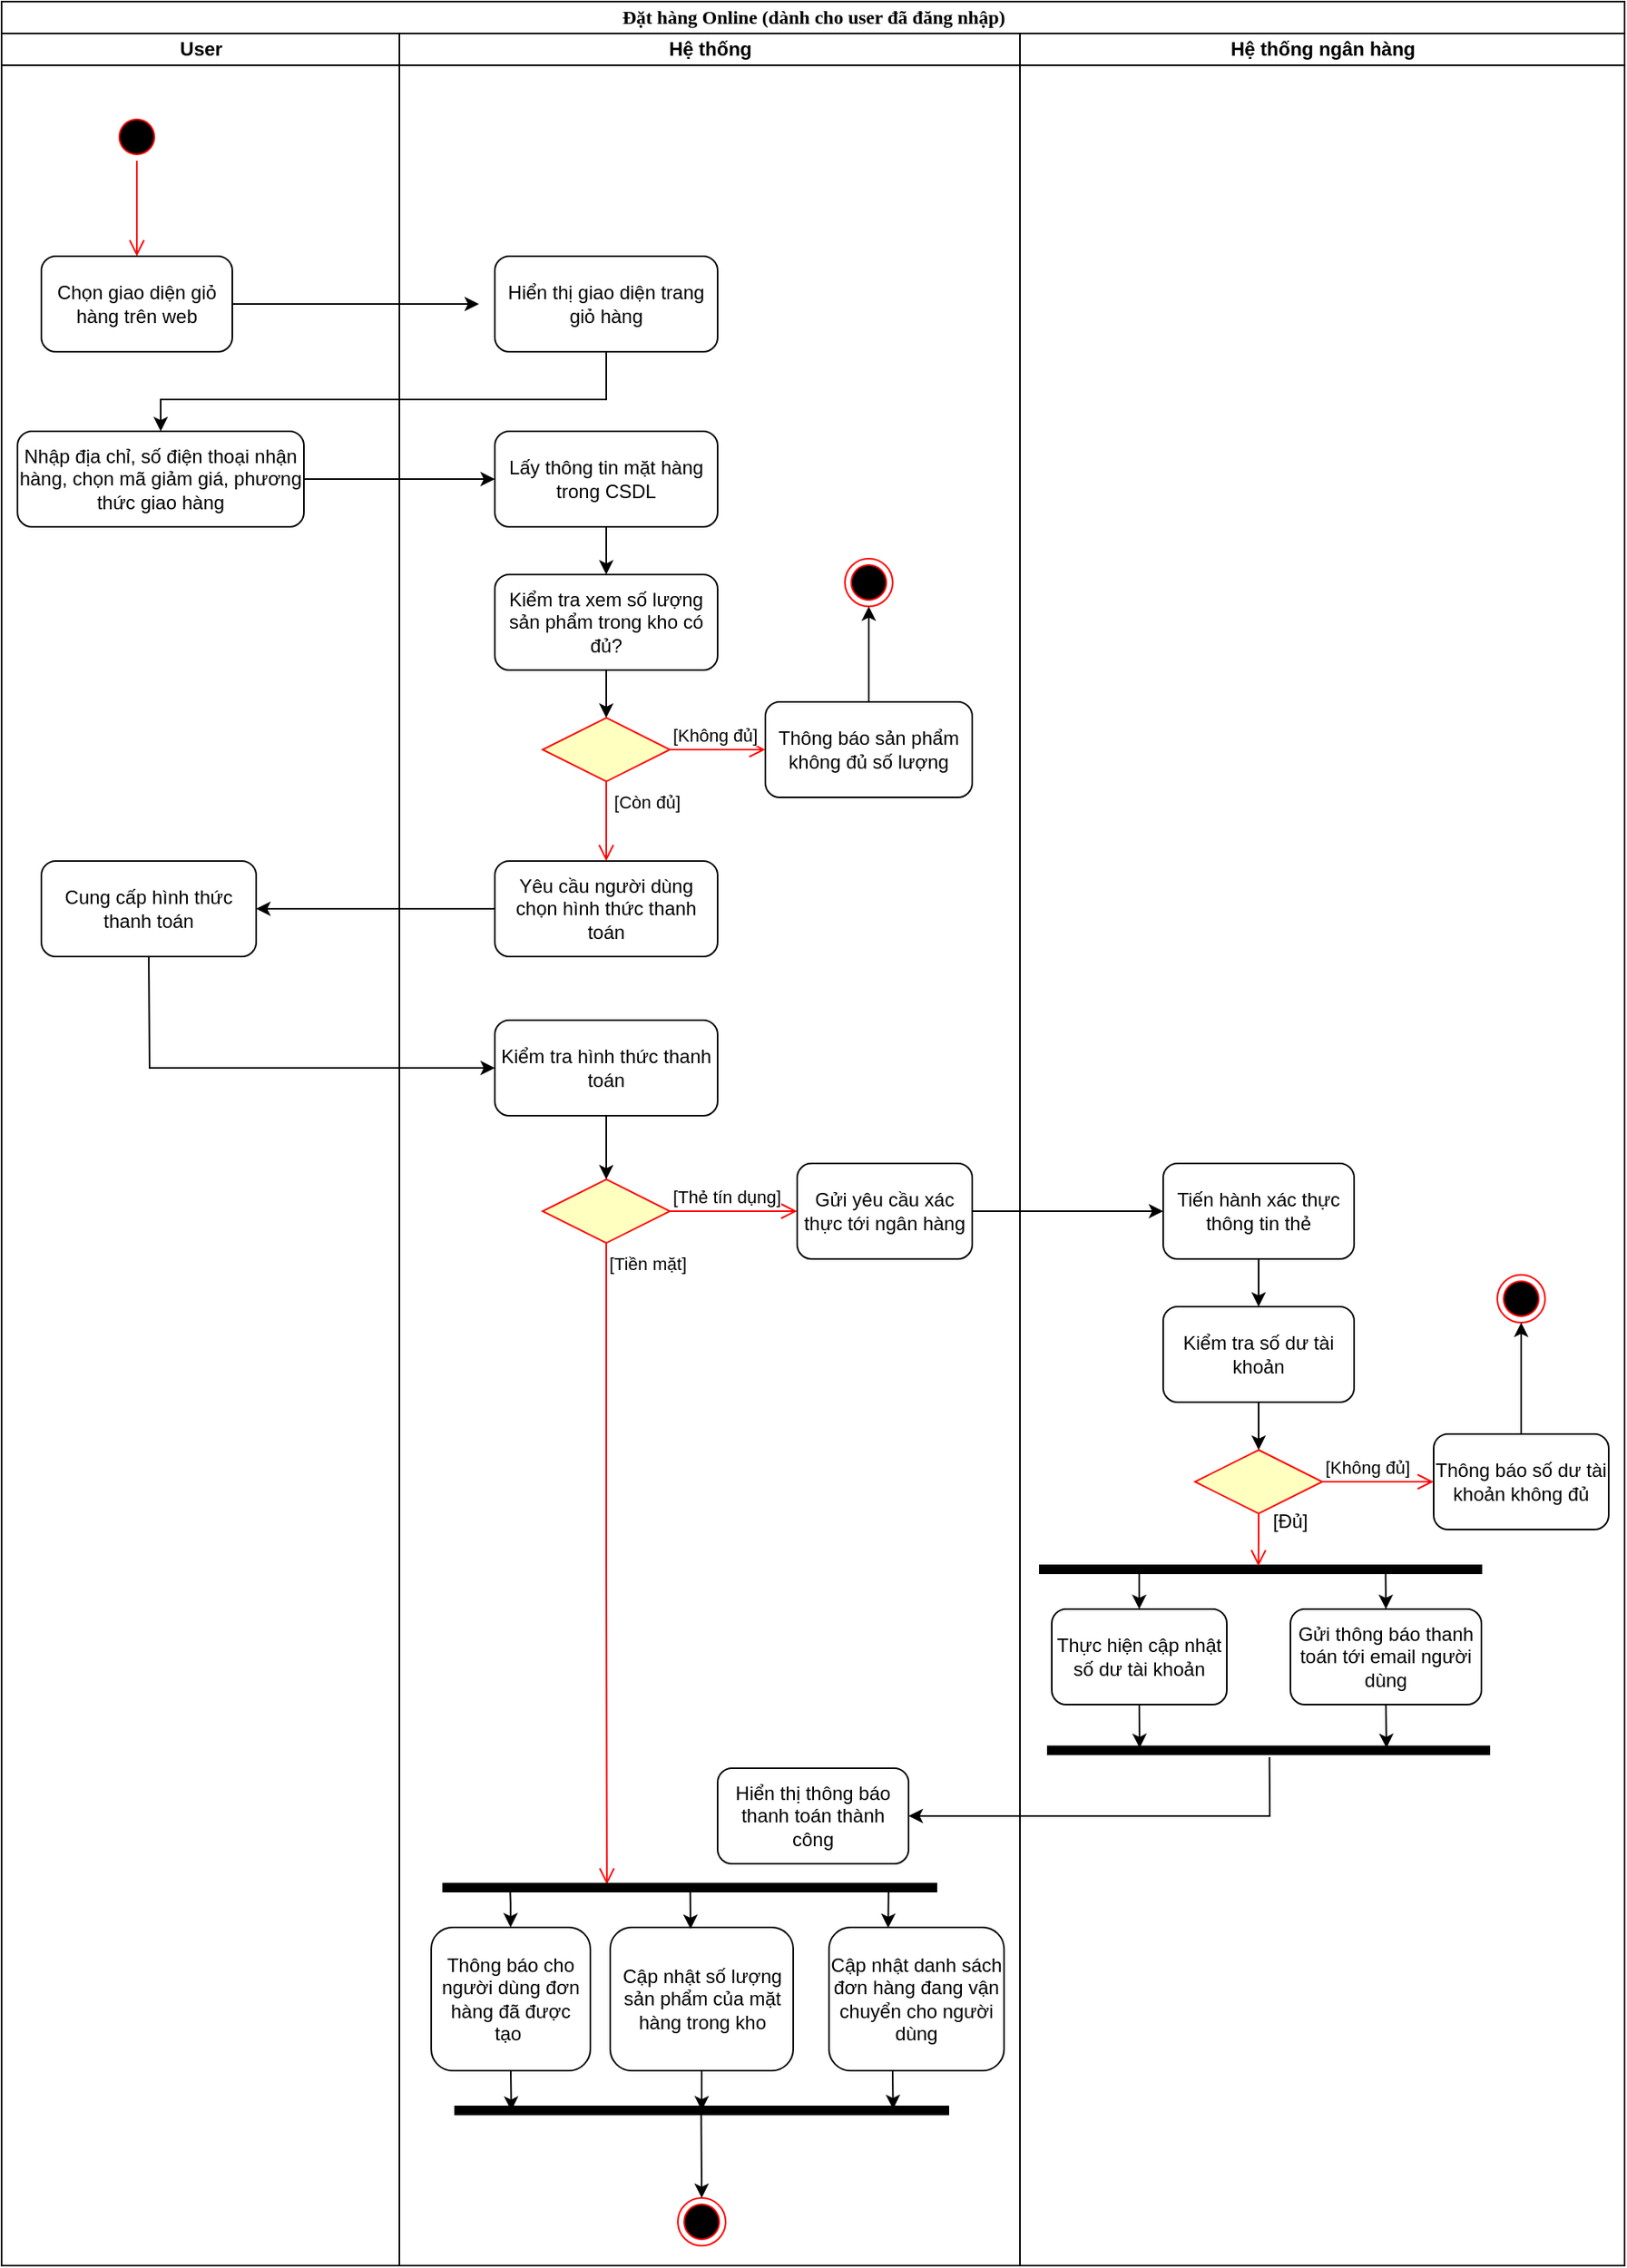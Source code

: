 <mxfile version="27.0.6">
  <diagram name="Page-1" id="0783ab3e-0a74-02c8-0abd-f7b4e66b4bec">
    <mxGraphModel dx="1723" dy="950" grid="1" gridSize="10" guides="1" tooltips="1" connect="1" arrows="1" fold="1" page="1" pageScale="1" pageWidth="850" pageHeight="1100" background="none" math="0" shadow="0">
      <root>
        <mxCell id="0" />
        <mxCell id="1" parent="0" />
        <mxCell id="1c1d494c118603dd-1" value="Đặt hàng Online (dành cho user đã đăng nhập)" style="swimlane;html=1;childLayout=stackLayout;startSize=20;rounded=0;shadow=0;comic=0;labelBackgroundColor=none;strokeWidth=1;fontFamily=Verdana;fontSize=12;align=center;" parent="1" vertex="1">
          <mxGeometry x="30" y="20" width="1020" height="1422.5" as="geometry" />
        </mxCell>
        <mxCell id="1c1d494c118603dd-2" value="User" style="swimlane;html=1;startSize=20;" parent="1c1d494c118603dd-1" vertex="1">
          <mxGeometry y="20" width="250" height="1402.5" as="geometry" />
        </mxCell>
        <mxCell id="mQbM6AG0IIh_m1ekyTbO-1" value="" style="ellipse;html=1;shape=startState;fillColor=#000000;strokeColor=#ff0000;" parent="1c1d494c118603dd-2" vertex="1">
          <mxGeometry x="70" y="50" width="30" height="30" as="geometry" />
        </mxCell>
        <mxCell id="mQbM6AG0IIh_m1ekyTbO-2" value="" style="edgeStyle=orthogonalEdgeStyle;html=1;verticalAlign=bottom;endArrow=open;endSize=8;strokeColor=#ff0000;rounded=0;exitX=0.5;exitY=1;exitDx=0;exitDy=0;" parent="1c1d494c118603dd-2" source="mQbM6AG0IIh_m1ekyTbO-1" edge="1">
          <mxGeometry relative="1" as="geometry">
            <mxPoint x="85" y="140" as="targetPoint" />
          </mxGeometry>
        </mxCell>
        <mxCell id="mQbM6AG0IIh_m1ekyTbO-3" value="Chọn giao diện giỏ hàng trên web" style="rounded=1;whiteSpace=wrap;html=1;" parent="1c1d494c118603dd-2" vertex="1">
          <mxGeometry x="25" y="140" width="120" height="60" as="geometry" />
        </mxCell>
        <mxCell id="mQbM6AG0IIh_m1ekyTbO-6" value="Nhập địa chỉ, số điện thoại nhận hàng, chọn mã giảm giá, phương thức giao hàng" style="rounded=1;whiteSpace=wrap;html=1;" parent="1c1d494c118603dd-2" vertex="1">
          <mxGeometry x="10" y="250" width="180" height="60" as="geometry" />
        </mxCell>
        <mxCell id="mQbM6AG0IIh_m1ekyTbO-22" value="Cung cấp hình thức thanh toán" style="rounded=1;whiteSpace=wrap;html=1;" parent="1c1d494c118603dd-2" vertex="1">
          <mxGeometry x="25" y="520" width="135" height="60" as="geometry" />
        </mxCell>
        <mxCell id="1c1d494c118603dd-3" value="Hệ thống" style="swimlane;html=1;startSize=20;" parent="1c1d494c118603dd-1" vertex="1">
          <mxGeometry x="250" y="20" width="390" height="1402.5" as="geometry" />
        </mxCell>
        <mxCell id="mQbM6AG0IIh_m1ekyTbO-5" value="Hiển thị giao diện trang giỏ hàng" style="rounded=1;whiteSpace=wrap;html=1;" parent="1c1d494c118603dd-3" vertex="1">
          <mxGeometry x="60" y="140" width="140" height="60" as="geometry" />
        </mxCell>
        <mxCell id="mQbM6AG0IIh_m1ekyTbO-9" value="Lấy thông tin mặt hàng trong CSDL" style="rounded=1;whiteSpace=wrap;html=1;" parent="1c1d494c118603dd-3" vertex="1">
          <mxGeometry x="60" y="250" width="140" height="60" as="geometry" />
        </mxCell>
        <mxCell id="mQbM6AG0IIh_m1ekyTbO-11" value="Kiểm tra xem số lượng sản phẩm trong kho có đủ?" style="rounded=1;whiteSpace=wrap;html=1;" parent="1c1d494c118603dd-3" vertex="1">
          <mxGeometry x="60" y="340" width="140" height="60" as="geometry" />
        </mxCell>
        <mxCell id="mQbM6AG0IIh_m1ekyTbO-17" value="Thông báo sản phẩm không đủ số lượng" style="rounded=1;whiteSpace=wrap;html=1;" parent="1c1d494c118603dd-3" vertex="1">
          <mxGeometry x="230" y="420" width="130" height="60" as="geometry" />
        </mxCell>
        <mxCell id="mQbM6AG0IIh_m1ekyTbO-18" value="" style="ellipse;html=1;shape=endState;fillColor=#000000;strokeColor=#ff0000;" parent="1c1d494c118603dd-3" vertex="1">
          <mxGeometry x="280" y="330" width="30" height="30" as="geometry" />
        </mxCell>
        <mxCell id="mQbM6AG0IIh_m1ekyTbO-19" value="" style="endArrow=classic;html=1;rounded=0;exitX=0.5;exitY=0;exitDx=0;exitDy=0;entryX=0.5;entryY=1;entryDx=0;entryDy=0;" parent="1c1d494c118603dd-3" source="mQbM6AG0IIh_m1ekyTbO-17" target="mQbM6AG0IIh_m1ekyTbO-18" edge="1">
          <mxGeometry width="50" height="50" relative="1" as="geometry">
            <mxPoint x="110" y="300" as="sourcePoint" />
            <mxPoint x="160" y="250" as="targetPoint" />
          </mxGeometry>
        </mxCell>
        <mxCell id="mQbM6AG0IIh_m1ekyTbO-20" value="Yêu cầu người dùng chọn hình thức thanh toán" style="rounded=1;whiteSpace=wrap;html=1;" parent="1c1d494c118603dd-3" vertex="1">
          <mxGeometry x="60" y="520" width="140" height="60" as="geometry" />
        </mxCell>
        <mxCell id="mQbM6AG0IIh_m1ekyTbO-23" value="Kiểm tra hình thức thanh toán" style="rounded=1;whiteSpace=wrap;html=1;" parent="1c1d494c118603dd-3" vertex="1">
          <mxGeometry x="60" y="620" width="140" height="60" as="geometry" />
        </mxCell>
        <mxCell id="mQbM6AG0IIh_m1ekyTbO-28" value="" style="rhombus;whiteSpace=wrap;html=1;fontColor=#000000;fillColor=#ffffc0;strokeColor=#ff0000;" parent="1c1d494c118603dd-3" vertex="1">
          <mxGeometry x="90" y="720" width="80" height="40" as="geometry" />
        </mxCell>
        <mxCell id="mQbM6AG0IIh_m1ekyTbO-29" value="[Thẻ tín dụng]" style="edgeStyle=orthogonalEdgeStyle;html=1;align=left;verticalAlign=bottom;endArrow=open;endSize=8;strokeColor=#ff0000;rounded=0;" parent="1c1d494c118603dd-3" source="mQbM6AG0IIh_m1ekyTbO-28" edge="1">
          <mxGeometry x="-1" relative="1" as="geometry">
            <mxPoint x="250" y="740" as="targetPoint" />
          </mxGeometry>
        </mxCell>
        <mxCell id="mQbM6AG0IIh_m1ekyTbO-30" value="[Tiền mặt]" style="edgeStyle=orthogonalEdgeStyle;html=1;align=left;verticalAlign=top;endArrow=open;endSize=8;strokeColor=#ff0000;rounded=0;exitX=0.5;exitY=1;exitDx=0;exitDy=0;entryX=0.9;entryY=0.332;entryDx=0;entryDy=0;entryPerimeter=0;" parent="1c1d494c118603dd-3" source="mQbM6AG0IIh_m1ekyTbO-28" edge="1" target="mQbM6AG0IIh_m1ekyTbO-55">
          <mxGeometry x="-1" relative="1" as="geometry">
            <mxPoint x="130" y="1160" as="targetPoint" />
            <mxPoint x="130" y="770" as="sourcePoint" />
            <Array as="points" />
            <mxPoint as="offset" />
          </mxGeometry>
        </mxCell>
        <mxCell id="mQbM6AG0IIh_m1ekyTbO-31" value="" style="endArrow=classic;html=1;rounded=0;exitX=0.5;exitY=1;exitDx=0;exitDy=0;entryX=0.5;entryY=0;entryDx=0;entryDy=0;" parent="1c1d494c118603dd-3" source="mQbM6AG0IIh_m1ekyTbO-23" target="mQbM6AG0IIh_m1ekyTbO-28" edge="1">
          <mxGeometry width="50" height="50" relative="1" as="geometry">
            <mxPoint x="-20" y="940" as="sourcePoint" />
            <mxPoint x="30" y="890" as="targetPoint" />
          </mxGeometry>
        </mxCell>
        <mxCell id="mQbM6AG0IIh_m1ekyTbO-32" value="Gửi yêu cầu xác thực tới ngân hàng" style="rounded=1;whiteSpace=wrap;html=1;" parent="1c1d494c118603dd-3" vertex="1">
          <mxGeometry x="250" y="710" width="110" height="60" as="geometry" />
        </mxCell>
        <mxCell id="mQbM6AG0IIh_m1ekyTbO-52" value="Hiển thị thông báo thanh toán thành công" style="rounded=1;whiteSpace=wrap;html=1;" parent="1c1d494c118603dd-3" vertex="1">
          <mxGeometry x="200" y="1090" width="120" height="60" as="geometry" />
        </mxCell>
        <mxCell id="mQbM6AG0IIh_m1ekyTbO-55" value="" style="html=1;points=[];perimeter=orthogonalPerimeter;fillColor=strokeColor;rotation=-90;" parent="1c1d494c118603dd-3" vertex="1">
          <mxGeometry x="180" y="1010" width="5" height="310" as="geometry" />
        </mxCell>
        <mxCell id="mQbM6AG0IIh_m1ekyTbO-59" value="Thông báo cho người dùng đơn hàng đã được tạo&amp;nbsp;" style="rounded=1;whiteSpace=wrap;html=1;" parent="1c1d494c118603dd-3" vertex="1">
          <mxGeometry x="20" y="1190" width="100" height="90" as="geometry" />
        </mxCell>
        <mxCell id="mQbM6AG0IIh_m1ekyTbO-60" value="Cập nhật số lượng sản phẩm của mặt hàng trong kho" style="rounded=1;whiteSpace=wrap;html=1;" parent="1c1d494c118603dd-3" vertex="1">
          <mxGeometry x="132.5" y="1190" width="115" height="90" as="geometry" />
        </mxCell>
        <mxCell id="mQbM6AG0IIh_m1ekyTbO-63" value="" style="html=1;points=[];perimeter=orthogonalPerimeter;fillColor=strokeColor;rotation=-90;" parent="1c1d494c118603dd-3" vertex="1">
          <mxGeometry x="187.5" y="1150" width="5" height="310" as="geometry" />
        </mxCell>
        <mxCell id="mQbM6AG0IIh_m1ekyTbO-61" value="" style="endArrow=classic;html=1;rounded=0;exitX=0.5;exitY=1;exitDx=0;exitDy=0;entryX=0.467;entryY=0.114;entryDx=0;entryDy=0;entryPerimeter=0;" parent="1c1d494c118603dd-3" source="mQbM6AG0IIh_m1ekyTbO-59" target="mQbM6AG0IIh_m1ekyTbO-63" edge="1">
          <mxGeometry width="50" height="50" relative="1" as="geometry">
            <mxPoint x="150" y="1120" as="sourcePoint" />
            <mxPoint x="70" y="1240" as="targetPoint" />
          </mxGeometry>
        </mxCell>
        <mxCell id="mQbM6AG0IIh_m1ekyTbO-62" value="" style="endArrow=classic;html=1;rounded=0;exitX=0.5;exitY=1;exitDx=0;exitDy=0;" parent="1c1d494c118603dd-3" edge="1" source="mQbM6AG0IIh_m1ekyTbO-60">
          <mxGeometry width="50" height="50" relative="1" as="geometry">
            <mxPoint x="190" y="1201" as="sourcePoint" />
            <mxPoint x="190" y="1305" as="targetPoint" />
          </mxGeometry>
        </mxCell>
        <mxCell id="mQbM6AG0IIh_m1ekyTbO-65" value="" style="ellipse;html=1;shape=endState;fillColor=#000000;strokeColor=#ff0000;" parent="1c1d494c118603dd-3" vertex="1">
          <mxGeometry x="175" y="1360" width="30" height="30" as="geometry" />
        </mxCell>
        <mxCell id="mQbM6AG0IIh_m1ekyTbO-68" value="Cập nhật danh sách đơn hàng đang vận chuyển cho người dùng" style="rounded=1;whiteSpace=wrap;html=1;" parent="1c1d494c118603dd-3" vertex="1">
          <mxGeometry x="270" y="1190" width="110" height="90" as="geometry" />
        </mxCell>
        <mxCell id="mQbM6AG0IIh_m1ekyTbO-69" value="" style="endArrow=classic;html=1;rounded=0;exitX=0.5;exitY=0.903;exitDx=0;exitDy=0;exitPerimeter=0;entryX=0.338;entryY=0.004;entryDx=0;entryDy=0;entryPerimeter=0;" parent="1c1d494c118603dd-3" source="mQbM6AG0IIh_m1ekyTbO-55" target="mQbM6AG0IIh_m1ekyTbO-68" edge="1">
          <mxGeometry width="50" height="50" relative="1" as="geometry">
            <mxPoint x="180" y="1070" as="sourcePoint" />
            <mxPoint x="230" y="1020" as="targetPoint" />
          </mxGeometry>
        </mxCell>
        <mxCell id="mQbM6AG0IIh_m1ekyTbO-64" value="" style="endArrow=classic;html=1;rounded=0;entryX=0.5;entryY=0;entryDx=0;entryDy=0;exitX=0.03;exitY=0.499;exitDx=0;exitDy=0;exitPerimeter=0;" parent="1c1d494c118603dd-3" target="mQbM6AG0IIh_m1ekyTbO-65" edge="1" source="mQbM6AG0IIh_m1ekyTbO-63">
          <mxGeometry width="50" height="50" relative="1" as="geometry">
            <mxPoint x="190" y="1310" as="sourcePoint" />
            <mxPoint x="130" y="1290" as="targetPoint" />
            <Array as="points" />
          </mxGeometry>
        </mxCell>
        <mxCell id="mQbM6AG0IIh_m1ekyTbO-70" value="" style="endArrow=classic;html=1;rounded=0;entryX=0.66;entryY=0.888;entryDx=0;entryDy=0;entryPerimeter=0;" parent="1c1d494c118603dd-3" edge="1" target="mQbM6AG0IIh_m1ekyTbO-63">
          <mxGeometry width="50" height="50" relative="1" as="geometry">
            <mxPoint x="310" y="1280" as="sourcePoint" />
            <mxPoint x="310" y="1250" as="targetPoint" />
          </mxGeometry>
        </mxCell>
        <mxCell id="mQbM6AG0IIh_m1ekyTbO-58" value="" style="endArrow=classic;html=1;rounded=0;entryX=0.439;entryY=0.011;entryDx=0;entryDy=0;entryPerimeter=0;exitX=-0.073;exitY=0.501;exitDx=0;exitDy=0;exitPerimeter=0;" parent="1c1d494c118603dd-3" source="mQbM6AG0IIh_m1ekyTbO-55" edge="1" target="mQbM6AG0IIh_m1ekyTbO-60">
          <mxGeometry width="50" height="50" relative="1" as="geometry">
            <mxPoint x="180" y="1168" as="sourcePoint" />
            <mxPoint x="190" y="1110" as="targetPoint" />
          </mxGeometry>
        </mxCell>
        <mxCell id="U8uemAkCuruOVGNvAnKt-13" value="" style="endArrow=classic;html=1;rounded=0;exitX=-0.069;exitY=0.136;exitDx=0;exitDy=0;entryX=0.467;entryY=0.114;entryDx=0;entryDy=0;entryPerimeter=0;exitPerimeter=0;" edge="1" parent="1c1d494c118603dd-3" source="mQbM6AG0IIh_m1ekyTbO-55">
          <mxGeometry width="50" height="50" relative="1" as="geometry">
            <mxPoint x="69.87" y="1165" as="sourcePoint" />
            <mxPoint x="69.87" y="1190" as="targetPoint" />
            <Array as="points">
              <mxPoint x="69.87" y="1175" />
            </Array>
          </mxGeometry>
        </mxCell>
        <mxCell id="1c1d494c118603dd-4" value="Hệ thống ngân hàng" style="swimlane;html=1;startSize=20;" parent="1c1d494c118603dd-1" vertex="1">
          <mxGeometry x="640" y="20" width="380" height="1402.5" as="geometry" />
        </mxCell>
        <mxCell id="mQbM6AG0IIh_m1ekyTbO-34" value="Tiến hành xác thực thông tin thẻ" style="rounded=1;whiteSpace=wrap;html=1;" parent="1c1d494c118603dd-4" vertex="1">
          <mxGeometry x="90" y="710" width="120" height="60" as="geometry" />
        </mxCell>
        <mxCell id="mQbM6AG0IIh_m1ekyTbO-36" value="Kiểm tra số dư tài khoản" style="rounded=1;whiteSpace=wrap;html=1;" parent="1c1d494c118603dd-4" vertex="1">
          <mxGeometry x="90" y="800" width="120" height="60" as="geometry" />
        </mxCell>
        <mxCell id="mQbM6AG0IIh_m1ekyTbO-38" value="" style="rhombus;whiteSpace=wrap;html=1;fontColor=#000000;fillColor=#ffffc0;strokeColor=#ff0000;" parent="1c1d494c118603dd-4" vertex="1">
          <mxGeometry x="110" y="890" width="80" height="40" as="geometry" />
        </mxCell>
        <mxCell id="mQbM6AG0IIh_m1ekyTbO-39" value="[Không đủ]" style="edgeStyle=orthogonalEdgeStyle;html=1;align=left;verticalAlign=bottom;endArrow=open;endSize=8;strokeColor=#ff0000;rounded=0;entryX=0;entryY=0.5;entryDx=0;entryDy=0;" parent="1c1d494c118603dd-4" source="mQbM6AG0IIh_m1ekyTbO-38" target="mQbM6AG0IIh_m1ekyTbO-41" edge="1">
          <mxGeometry x="-1" relative="1" as="geometry">
            <mxPoint x="210" y="910" as="targetPoint" />
          </mxGeometry>
        </mxCell>
        <mxCell id="mQbM6AG0IIh_m1ekyTbO-41" value="Thông báo số dư tài khoản không đủ" style="rounded=1;whiteSpace=wrap;html=1;" parent="1c1d494c118603dd-4" vertex="1">
          <mxGeometry x="260" y="880" width="110" height="60" as="geometry" />
        </mxCell>
        <mxCell id="mQbM6AG0IIh_m1ekyTbO-43" value="" style="ellipse;html=1;shape=endState;fillColor=#000000;strokeColor=#ff0000;" parent="1c1d494c118603dd-4" vertex="1">
          <mxGeometry x="300" y="780" width="30" height="30" as="geometry" />
        </mxCell>
        <mxCell id="mQbM6AG0IIh_m1ekyTbO-42" value="" style="endArrow=classic;html=1;rounded=0;exitX=0.5;exitY=0;exitDx=0;exitDy=0;entryX=0.5;entryY=1;entryDx=0;entryDy=0;" parent="1c1d494c118603dd-4" source="mQbM6AG0IIh_m1ekyTbO-41" target="mQbM6AG0IIh_m1ekyTbO-43" edge="1">
          <mxGeometry width="50" height="50" relative="1" as="geometry">
            <mxPoint x="-190" y="870" as="sourcePoint" />
            <mxPoint x="265" y="810" as="targetPoint" />
          </mxGeometry>
        </mxCell>
        <mxCell id="mQbM6AG0IIh_m1ekyTbO-37" value="" style="endArrow=classic;html=1;rounded=0;exitX=0.5;exitY=1;exitDx=0;exitDy=0;entryX=0.5;entryY=0;entryDx=0;entryDy=0;" parent="1c1d494c118603dd-4" source="mQbM6AG0IIh_m1ekyTbO-36" target="mQbM6AG0IIh_m1ekyTbO-38" edge="1">
          <mxGeometry width="50" height="50" relative="1" as="geometry">
            <mxPoint x="-210" y="840" as="sourcePoint" />
            <mxPoint x="100" y="890" as="targetPoint" />
          </mxGeometry>
        </mxCell>
        <mxCell id="mQbM6AG0IIh_m1ekyTbO-35" value="" style="endArrow=classic;html=1;rounded=0;exitX=0.5;exitY=1;exitDx=0;exitDy=0;entryX=0.5;entryY=0;entryDx=0;entryDy=0;" parent="1c1d494c118603dd-4" source="mQbM6AG0IIh_m1ekyTbO-34" target="mQbM6AG0IIh_m1ekyTbO-36" edge="1">
          <mxGeometry width="50" height="50" relative="1" as="geometry">
            <mxPoint x="-210" y="640" as="sourcePoint" />
            <mxPoint x="100" y="800" as="targetPoint" />
          </mxGeometry>
        </mxCell>
        <mxCell id="U8uemAkCuruOVGNvAnKt-1" value="" style="html=1;points=[];perimeter=orthogonalPerimeter;fillColor=strokeColor;rotation=-90;" vertex="1" parent="1c1d494c118603dd-4">
          <mxGeometry x="148.75" y="826.25" width="5" height="277.5" as="geometry" />
        </mxCell>
        <mxCell id="U8uemAkCuruOVGNvAnKt-2" value="" style="edgeStyle=orthogonalEdgeStyle;html=1;align=left;verticalAlign=top;endArrow=open;endSize=8;strokeColor=#ff0000;rounded=0;entryX=0.9;entryY=0.495;entryDx=0;entryDy=0;entryPerimeter=0;" edge="1" parent="1c1d494c118603dd-4" source="mQbM6AG0IIh_m1ekyTbO-38" target="U8uemAkCuruOVGNvAnKt-1">
          <mxGeometry x="-1" relative="1" as="geometry">
            <mxPoint x="150" y="960" as="targetPoint" />
            <mxPoint x="800" y="970" as="sourcePoint" />
          </mxGeometry>
        </mxCell>
        <mxCell id="U8uemAkCuruOVGNvAnKt-3" value="[Đủ]" style="text;html=1;align=center;verticalAlign=middle;whiteSpace=wrap;rounded=0;" vertex="1" parent="1c1d494c118603dd-4">
          <mxGeometry x="140" y="920" width="60" height="30" as="geometry" />
        </mxCell>
        <mxCell id="U8uemAkCuruOVGNvAnKt-4" value="Thực hiện cập nhật số dư tài khoản" style="rounded=1;whiteSpace=wrap;html=1;" vertex="1" parent="1c1d494c118603dd-4">
          <mxGeometry x="20" y="990" width="110" height="60" as="geometry" />
        </mxCell>
        <mxCell id="U8uemAkCuruOVGNvAnKt-5" value="Gửi thông báo thanh toán tới email người dùng" style="rounded=1;whiteSpace=wrap;html=1;" vertex="1" parent="1c1d494c118603dd-4">
          <mxGeometry x="170" y="990" width="120" height="60" as="geometry" />
        </mxCell>
        <mxCell id="U8uemAkCuruOVGNvAnKt-6" value="" style="html=1;points=[];perimeter=orthogonalPerimeter;fillColor=strokeColor;rotation=-90;" vertex="1" parent="1c1d494c118603dd-4">
          <mxGeometry x="153.75" y="940" width="5" height="277.5" as="geometry" />
        </mxCell>
        <mxCell id="U8uemAkCuruOVGNvAnKt-7" value="" style="endArrow=classic;html=1;rounded=0;exitX=0.011;exitY=0.225;exitDx=0;exitDy=0;exitPerimeter=0;" edge="1" parent="1c1d494c118603dd-4" source="U8uemAkCuruOVGNvAnKt-1" target="U8uemAkCuruOVGNvAnKt-4">
          <mxGeometry width="50" height="50" relative="1" as="geometry">
            <mxPoint x="70" y="970" as="sourcePoint" />
            <mxPoint x="110" y="1000" as="targetPoint" />
          </mxGeometry>
        </mxCell>
        <mxCell id="U8uemAkCuruOVGNvAnKt-8" value="" style="endArrow=classic;html=1;rounded=0;exitX=0.5;exitY=1;exitDx=0;exitDy=0;entryX=0.797;entryY=0.208;entryDx=0;entryDy=0;entryPerimeter=0;" edge="1" parent="1c1d494c118603dd-4" source="U8uemAkCuruOVGNvAnKt-4" target="U8uemAkCuruOVGNvAnKt-6">
          <mxGeometry width="50" height="50" relative="1" as="geometry">
            <mxPoint x="150" y="1030" as="sourcePoint" />
            <mxPoint x="200" y="980" as="targetPoint" />
          </mxGeometry>
        </mxCell>
        <mxCell id="U8uemAkCuruOVGNvAnKt-9" value="" style="endArrow=classic;html=1;rounded=0;exitX=0.111;exitY=0.783;exitDx=0;exitDy=0;exitPerimeter=0;entryX=0.5;entryY=0;entryDx=0;entryDy=0;" edge="1" parent="1c1d494c118603dd-4" source="U8uemAkCuruOVGNvAnKt-1" target="U8uemAkCuruOVGNvAnKt-5">
          <mxGeometry width="50" height="50" relative="1" as="geometry">
            <mxPoint x="150" y="1030" as="sourcePoint" />
            <mxPoint x="200" y="980" as="targetPoint" />
          </mxGeometry>
        </mxCell>
        <mxCell id="U8uemAkCuruOVGNvAnKt-11" value="" style="endArrow=classic;html=1;rounded=0;exitX=0.5;exitY=1;exitDx=0;exitDy=0;entryX=0.797;entryY=0.767;entryDx=0;entryDy=0;entryPerimeter=0;" edge="1" parent="1c1d494c118603dd-4" source="U8uemAkCuruOVGNvAnKt-5" target="U8uemAkCuruOVGNvAnKt-6">
          <mxGeometry width="50" height="50" relative="1" as="geometry">
            <mxPoint x="210" y="1060" as="sourcePoint" />
            <mxPoint x="210" y="1087" as="targetPoint" />
          </mxGeometry>
        </mxCell>
        <mxCell id="mQbM6AG0IIh_m1ekyTbO-7" value="" style="endArrow=classic;html=1;rounded=0;exitX=0.5;exitY=1;exitDx=0;exitDy=0;entryX=0.5;entryY=0;entryDx=0;entryDy=0;" parent="1c1d494c118603dd-1" source="mQbM6AG0IIh_m1ekyTbO-5" target="mQbM6AG0IIh_m1ekyTbO-6" edge="1">
          <mxGeometry width="50" height="50" relative="1" as="geometry">
            <mxPoint x="360" y="320" as="sourcePoint" />
            <mxPoint x="410" y="270" as="targetPoint" />
            <Array as="points">
              <mxPoint x="380" y="250" />
              <mxPoint x="100" y="250" />
            </Array>
          </mxGeometry>
        </mxCell>
        <mxCell id="mQbM6AG0IIh_m1ekyTbO-8" value="" style="endArrow=classic;html=1;rounded=0;exitX=1;exitY=0.5;exitDx=0;exitDy=0;entryX=0;entryY=0.5;entryDx=0;entryDy=0;" parent="1c1d494c118603dd-1" source="mQbM6AG0IIh_m1ekyTbO-6" edge="1" target="mQbM6AG0IIh_m1ekyTbO-9">
          <mxGeometry width="50" height="50" relative="1" as="geometry">
            <mxPoint x="360" y="320" as="sourcePoint" />
            <mxPoint x="300" y="300" as="targetPoint" />
          </mxGeometry>
        </mxCell>
        <mxCell id="mQbM6AG0IIh_m1ekyTbO-21" value="" style="endArrow=classic;html=1;rounded=0;exitX=0;exitY=0.5;exitDx=0;exitDy=0;entryX=1;entryY=0.5;entryDx=0;entryDy=0;" parent="1c1d494c118603dd-1" source="mQbM6AG0IIh_m1ekyTbO-20" target="mQbM6AG0IIh_m1ekyTbO-22" edge="1">
          <mxGeometry width="50" height="50" relative="1" as="geometry">
            <mxPoint x="360" y="420" as="sourcePoint" />
            <mxPoint x="170" y="570" as="targetPoint" />
          </mxGeometry>
        </mxCell>
        <mxCell id="mQbM6AG0IIh_m1ekyTbO-24" value="" style="endArrow=classic;html=1;rounded=0;exitX=0.5;exitY=1;exitDx=0;exitDy=0;entryX=0;entryY=0.5;entryDx=0;entryDy=0;" parent="1c1d494c118603dd-1" source="mQbM6AG0IIh_m1ekyTbO-22" target="mQbM6AG0IIh_m1ekyTbO-23" edge="1">
          <mxGeometry width="50" height="50" relative="1" as="geometry">
            <mxPoint x="230" y="820" as="sourcePoint" />
            <mxPoint x="280" y="770" as="targetPoint" />
            <Array as="points">
              <mxPoint x="93" y="670" />
            </Array>
          </mxGeometry>
        </mxCell>
        <mxCell id="mQbM6AG0IIh_m1ekyTbO-33" value="" style="endArrow=classic;html=1;rounded=0;exitX=1;exitY=0.5;exitDx=0;exitDy=0;" parent="1c1d494c118603dd-1" source="mQbM6AG0IIh_m1ekyTbO-32" target="mQbM6AG0IIh_m1ekyTbO-34" edge="1">
          <mxGeometry width="50" height="50" relative="1" as="geometry">
            <mxPoint x="360" y="660" as="sourcePoint" />
            <mxPoint x="680" y="760" as="targetPoint" />
          </mxGeometry>
        </mxCell>
        <mxCell id="U8uemAkCuruOVGNvAnKt-12" value="" style="endArrow=classic;html=1;rounded=0;exitX=-0.35;exitY=0.502;exitDx=0;exitDy=0;exitPerimeter=0;entryX=1;entryY=0.5;entryDx=0;entryDy=0;" edge="1" parent="1c1d494c118603dd-1" source="U8uemAkCuruOVGNvAnKt-6" target="mQbM6AG0IIh_m1ekyTbO-52">
          <mxGeometry width="50" height="50" relative="1" as="geometry">
            <mxPoint x="640" y="1140" as="sourcePoint" />
            <mxPoint x="690" y="1090" as="targetPoint" />
            <Array as="points">
              <mxPoint x="797" y="1140" />
            </Array>
          </mxGeometry>
        </mxCell>
        <mxCell id="mQbM6AG0IIh_m1ekyTbO-4" value="" style="endArrow=classic;html=1;rounded=0;exitX=1;exitY=0.5;exitDx=0;exitDy=0;" parent="1" source="mQbM6AG0IIh_m1ekyTbO-3" edge="1">
          <mxGeometry width="50" height="50" relative="1" as="geometry">
            <mxPoint x="400" y="340" as="sourcePoint" />
            <mxPoint x="330" y="210" as="targetPoint" />
          </mxGeometry>
        </mxCell>
        <mxCell id="mQbM6AG0IIh_m1ekyTbO-10" value="" style="endArrow=classic;html=1;rounded=0;exitX=0.5;exitY=1;exitDx=0;exitDy=0;" parent="1" source="mQbM6AG0IIh_m1ekyTbO-9" edge="1">
          <mxGeometry width="50" height="50" relative="1" as="geometry">
            <mxPoint x="400" y="440" as="sourcePoint" />
            <mxPoint x="410" y="380" as="targetPoint" />
          </mxGeometry>
        </mxCell>
        <mxCell id="mQbM6AG0IIh_m1ekyTbO-14" value="" style="rhombus;whiteSpace=wrap;html=1;fontColor=#000000;fillColor=#ffffc0;strokeColor=#ff0000;" parent="1" vertex="1">
          <mxGeometry x="370" y="470" width="80" height="40" as="geometry" />
        </mxCell>
        <mxCell id="mQbM6AG0IIh_m1ekyTbO-15" value="[Không đủ]" style="edgeStyle=orthogonalEdgeStyle;html=1;align=left;verticalAlign=bottom;endArrow=open;endSize=8;strokeColor=#ff0000;rounded=0;" parent="1" source="mQbM6AG0IIh_m1ekyTbO-14" edge="1">
          <mxGeometry x="-1" relative="1" as="geometry">
            <mxPoint x="510" y="490" as="targetPoint" />
          </mxGeometry>
        </mxCell>
        <mxCell id="mQbM6AG0IIh_m1ekyTbO-16" value="&amp;nbsp;[Còn đủ]" style="edgeStyle=orthogonalEdgeStyle;html=1;align=left;verticalAlign=top;endArrow=open;endSize=8;strokeColor=#ff0000;rounded=0;" parent="1" source="mQbM6AG0IIh_m1ekyTbO-14" edge="1">
          <mxGeometry x="-1" relative="1" as="geometry">
            <mxPoint x="410" y="560" as="targetPoint" />
          </mxGeometry>
        </mxCell>
        <mxCell id="mQbM6AG0IIh_m1ekyTbO-12" value="" style="endArrow=classic;html=1;rounded=0;exitX=0.5;exitY=1;exitDx=0;exitDy=0;entryX=0.5;entryY=0;entryDx=0;entryDy=0;" parent="1" source="mQbM6AG0IIh_m1ekyTbO-11" edge="1" target="mQbM6AG0IIh_m1ekyTbO-14">
          <mxGeometry width="50" height="50" relative="1" as="geometry">
            <mxPoint x="390" y="340" as="sourcePoint" />
            <mxPoint x="400" y="470" as="targetPoint" />
          </mxGeometry>
        </mxCell>
      </root>
    </mxGraphModel>
  </diagram>
</mxfile>
